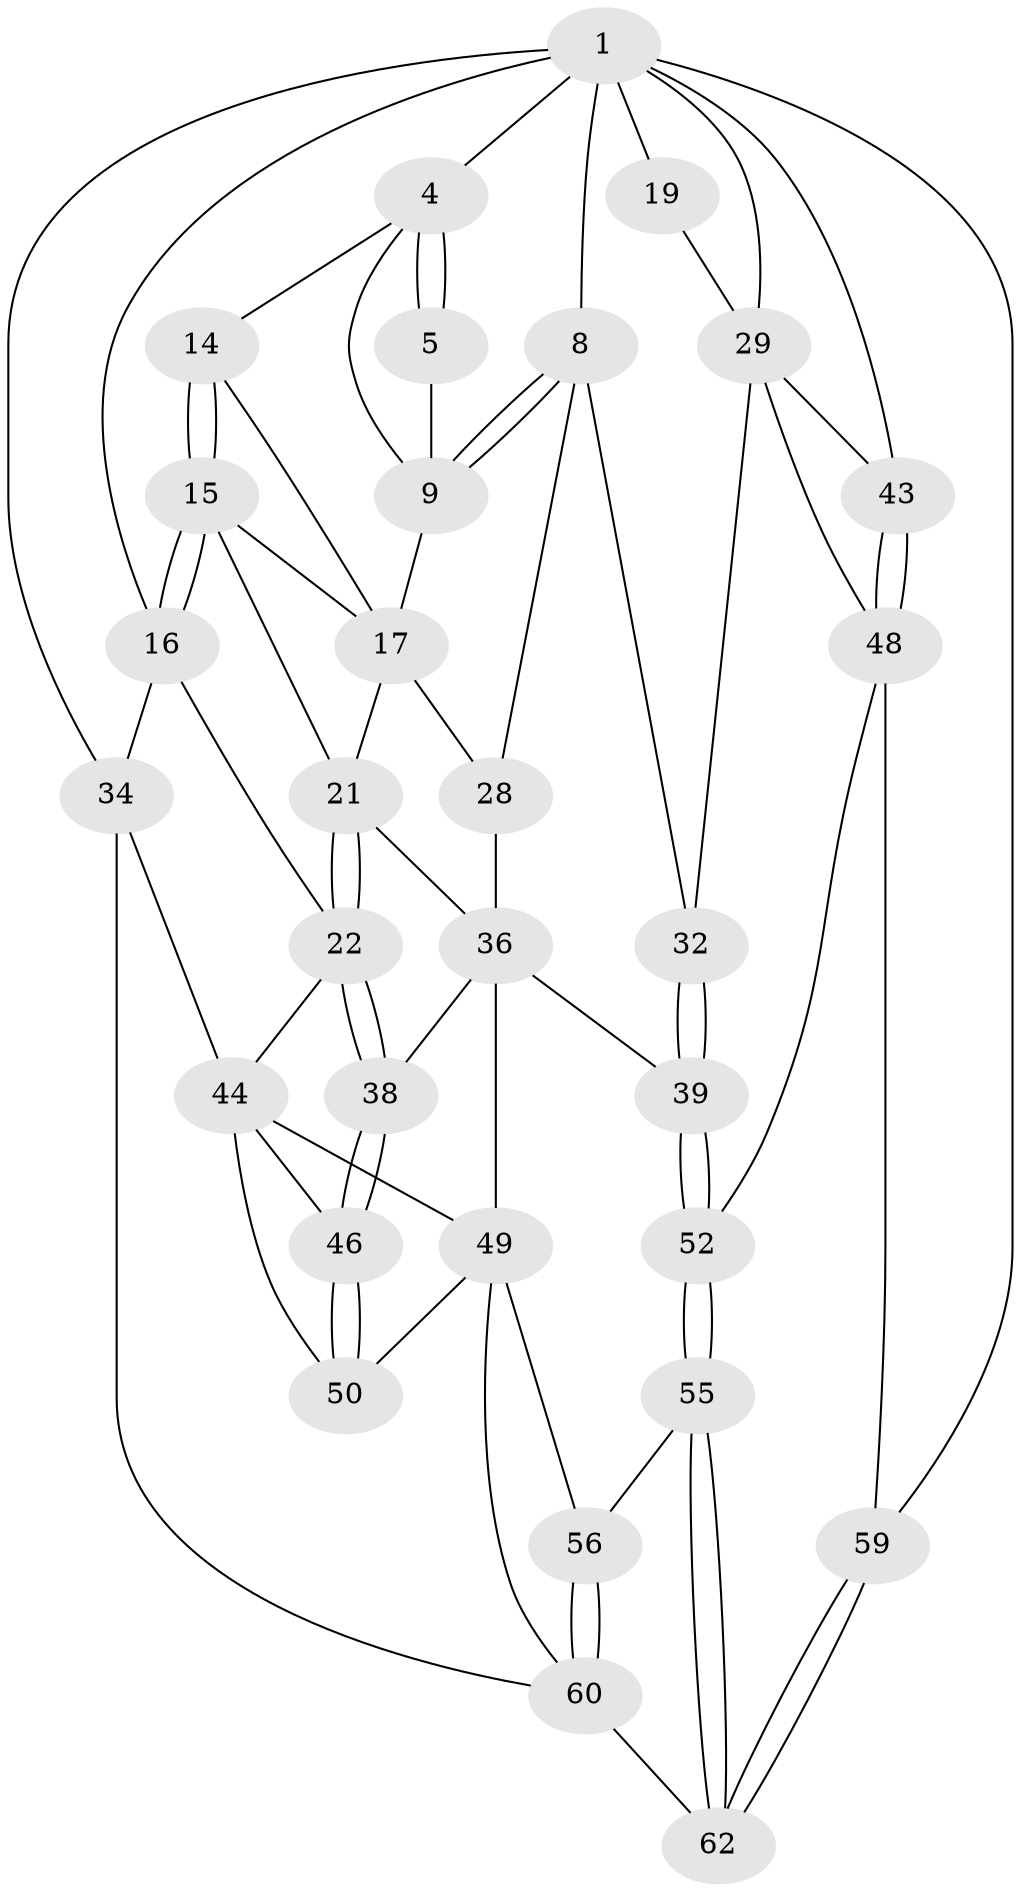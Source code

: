 // original degree distribution, {3: 0.03225806451612903, 6: 0.1774193548387097, 5: 0.5806451612903226, 4: 0.20967741935483872}
// Generated by graph-tools (version 1.1) at 2025/17/03/09/25 04:17:11]
// undirected, 31 vertices, 73 edges
graph export_dot {
graph [start="1"]
  node [color=gray90,style=filled];
  1 [pos="+0.9039523099038366+0",super="+6+2"];
  4 [pos="+0.46207365529174266+0",super="+11"];
  5 [pos="+0.903323259706494+0"];
  8 [pos="+0.7808232007428287+0.3345190538952454",super="+27"];
  9 [pos="+0.7453283293367158+0.3240098279772246",super="+13+10"];
  14 [pos="+0.4518963777869735+0.08445662223393073"];
  15 [pos="+0.2558129447636842+0.25027125283481133",super="+20"];
  16 [pos="+0+0.09273112655775421",super="+24"];
  17 [pos="+0.6594203619615944+0.3358496058406472",super="+25+18"];
  19 [pos="+1+0",super="+33"];
  21 [pos="+0.36823892746531345+0.4974582210935829",super="+26"];
  22 [pos="+0.3083160905657113+0.5724296449131777",super="+23"];
  28 [pos="+0.671090457926736+0.5821855791925279"];
  29 [pos="+0.8459013669817842+0.3379969938827966",super="+30"];
  32 [pos="+0.7866300605253843+0.6898747786452498"];
  34 [pos="+0+0.8733268731826815",super="+35"];
  36 [pos="+0.5772895950645032+0.6161577478334732",super="+37"];
  38 [pos="+0.31177321660389645+0.6151145422363642"];
  39 [pos="+0.6379521955500199+0.7979303148686155"];
  43 [pos="+1+0.8066136259121298"];
  44 [pos="+0.09287397448951898+0.7405575779270666",super="+47+45"];
  46 [pos="+0.2881657335168938+0.7212198183668871"];
  48 [pos="+0.9412508001101735+0.8312143063947344",super="+51"];
  49 [pos="+0.3993859176061676+0.8581847828083257",super="+57"];
  50 [pos="+0.31221175137431784+0.7811594348254857"];
  52 [pos="+0.6734038987161094+0.9302437557277297"];
  55 [pos="+0.6566925396034802+1"];
  56 [pos="+0.40822784184950117+0.8969438076715469"];
  59 [pos="+0.8710611930965985+1"];
  60 [pos="+0.3794887907670814+1",super="+61"];
  62 [pos="+0.6722245174095268+1"];
  1 -- 8;
  1 -- 19 [weight=2];
  1 -- 29;
  1 -- 16;
  1 -- 34 [weight=2];
  1 -- 4;
  1 -- 59;
  1 -- 43;
  4 -- 5;
  4 -- 5;
  4 -- 14;
  4 -- 9;
  5 -- 9;
  8 -- 9;
  8 -- 9;
  8 -- 32;
  8 -- 28;
  9 -- 17;
  14 -- 15;
  14 -- 15;
  14 -- 17;
  15 -- 16;
  15 -- 16;
  15 -- 17;
  15 -- 21;
  16 -- 34;
  16 -- 22;
  17 -- 28;
  17 -- 21;
  19 -- 29 [weight=2];
  21 -- 22;
  21 -- 22;
  21 -- 36;
  22 -- 38;
  22 -- 38;
  22 -- 44;
  28 -- 36;
  29 -- 32;
  29 -- 48;
  29 -- 43;
  32 -- 39;
  32 -- 39;
  34 -- 60;
  34 -- 44;
  36 -- 49;
  36 -- 38;
  36 -- 39;
  38 -- 46;
  38 -- 46;
  39 -- 52;
  39 -- 52;
  43 -- 48;
  43 -- 48;
  44 -- 46;
  44 -- 50;
  44 -- 49;
  46 -- 50;
  46 -- 50;
  48 -- 59;
  48 -- 52;
  49 -- 50;
  49 -- 56;
  49 -- 60;
  52 -- 55;
  52 -- 55;
  55 -- 56;
  55 -- 62;
  55 -- 62;
  56 -- 60;
  56 -- 60;
  59 -- 62;
  59 -- 62;
  60 -- 62;
}
